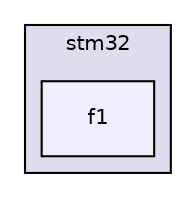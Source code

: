 digraph "/home/esdentem/projects/libopencm3/libopencm3-git/include/libopencm3/stm32/f1/" {
  compound=true
  node [ fontsize="10", fontname="Helvetica"];
  edge [ labelfontsize="10", labelfontname="Helvetica"];
  subgraph clusterdir_45f2d6d22892326e20da1249658b8a7a {
    graph [ bgcolor="#ddddee", pencolor="black", label="stm32" fontname="Helvetica", fontsize="10", URL="dir_45f2d6d22892326e20da1249658b8a7a.html"]
  dir_26e2099944f53a27f6cdf710ec04616c [shape=box, label="f1", style="filled", fillcolor="#eeeeff", pencolor="black", URL="dir_26e2099944f53a27f6cdf710ec04616c.html"];
  }
}
